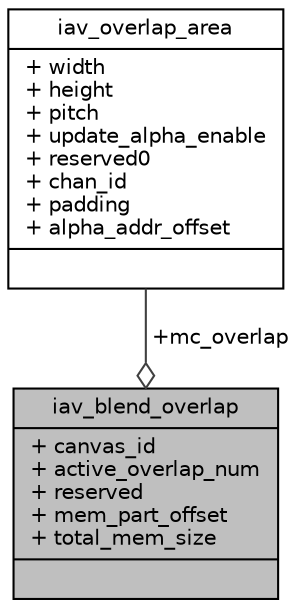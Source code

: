 digraph "iav_blend_overlap"
{
 // INTERACTIVE_SVG=YES
 // LATEX_PDF_SIZE
  bgcolor="transparent";
  edge [fontname="Helvetica",fontsize="10",labelfontname="Helvetica",labelfontsize="10"];
  node [fontname="Helvetica",fontsize="10",shape=record];
  Node1 [label="{iav_blend_overlap\n|+ canvas_id\l+ active_overlap_num\l+ reserved\l+ mem_part_offset\l+ total_mem_size\l|}",height=0.2,width=0.4,color="black", fillcolor="grey75", style="filled", fontcolor="black",tooltip=" "];
  Node2 -> Node1 [color="grey25",fontsize="10",style="solid",label=" +mc_overlap" ,arrowhead="odiamond",fontname="Helvetica"];
  Node2 [label="{iav_overlap_area\n|+ width\l+ height\l+ pitch\l+ update_alpha_enable\l+ reserved0\l+ chan_id\l+ padding\l+ alpha_addr_offset\l|}",height=0.2,width=0.4,color="black",URL="$df/d00/structiav__overlap__area.html",tooltip=" "];
}
